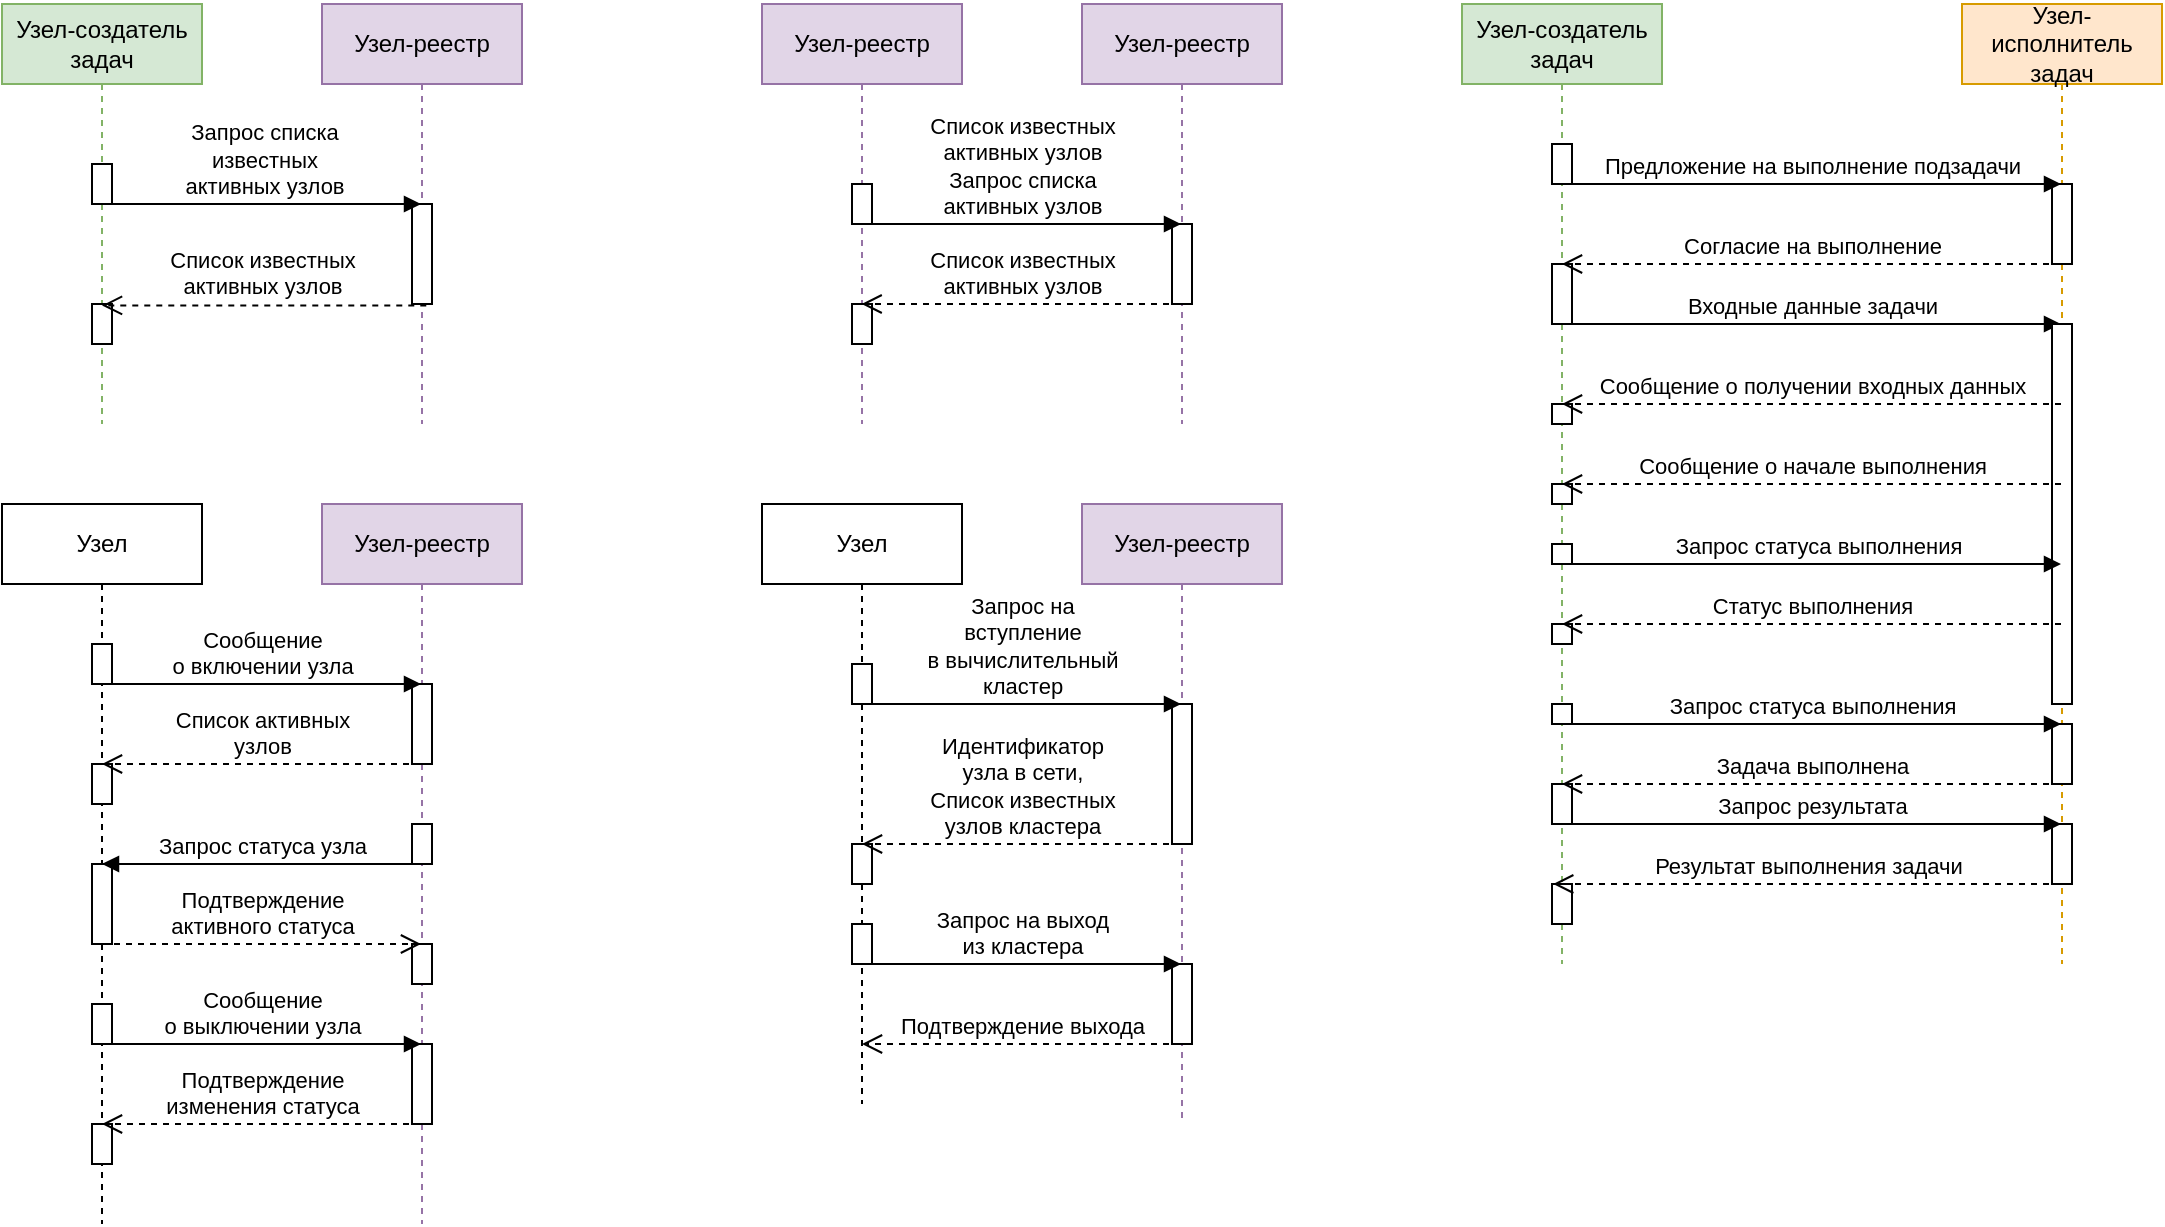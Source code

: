 <mxfile version="18.0.6" type="device"><diagram id="HWeAyWO7NrW-C5AWUCSp" name="Страница 1"><mxGraphModel dx="825" dy="490" grid="1" gridSize="10" guides="1" tooltips="1" connect="1" arrows="1" fold="1" page="1" pageScale="1" pageWidth="1654" pageHeight="1169" math="0" shadow="0"><root><mxCell id="0"/><mxCell id="1" parent="0"/><mxCell id="9rcCWxdd2jfKvy0JdHKQ-15" value="Входные данные задачи" style="html=1;verticalAlign=bottom;endArrow=block;rounded=0;" parent="1" source="9rcCWxdd2jfKvy0JdHKQ-8" target="9rcCWxdd2jfKvy0JdHKQ-9" edge="1"><mxGeometry width="80" relative="1" as="geometry"><mxPoint x="1040" y="370" as="sourcePoint"/><mxPoint x="1120" y="370" as="targetPoint"/><Array as="points"><mxPoint x="1110" y="350"/></Array></mxGeometry></mxCell><mxCell id="I5EP4IL7OgbF3l4RoAlv-1" value="Узел" style="shape=umlLifeline;perimeter=lifelinePerimeter;whiteSpace=wrap;html=1;container=1;collapsible=0;recursiveResize=0;outlineConnect=0;" parent="1" vertex="1"><mxGeometry x="590" y="440" width="100" height="300" as="geometry"/></mxCell><mxCell id="I5EP4IL7OgbF3l4RoAlv-3" value="" style="html=1;points=[];perimeter=orthogonalPerimeter;" parent="I5EP4IL7OgbF3l4RoAlv-1" vertex="1"><mxGeometry x="45" y="80" width="10" height="20" as="geometry"/></mxCell><mxCell id="I5EP4IL7OgbF3l4RoAlv-14" value="" style="html=1;points=[];perimeter=orthogonalPerimeter;" parent="I5EP4IL7OgbF3l4RoAlv-1" vertex="1"><mxGeometry x="45" y="170" width="10" height="20" as="geometry"/></mxCell><mxCell id="I5EP4IL7OgbF3l4RoAlv-33" value="" style="html=1;points=[];perimeter=orthogonalPerimeter;" parent="I5EP4IL7OgbF3l4RoAlv-1" vertex="1"><mxGeometry x="45" y="210" width="10" height="20" as="geometry"/></mxCell><mxCell id="I5EP4IL7OgbF3l4RoAlv-2" value="Узел-реестр" style="shape=umlLifeline;perimeter=lifelinePerimeter;whiteSpace=wrap;html=1;container=1;collapsible=0;recursiveResize=0;outlineConnect=0;fillColor=#e1d5e7;strokeColor=#9673a6;" parent="1" vertex="1"><mxGeometry x="750" y="440" width="100" height="310" as="geometry"/></mxCell><mxCell id="I5EP4IL7OgbF3l4RoAlv-5" value="" style="html=1;points=[];perimeter=orthogonalPerimeter;" parent="I5EP4IL7OgbF3l4RoAlv-2" vertex="1"><mxGeometry x="45" y="100" width="10" height="70" as="geometry"/></mxCell><mxCell id="I5EP4IL7OgbF3l4RoAlv-35" value="" style="html=1;points=[];perimeter=orthogonalPerimeter;" parent="I5EP4IL7OgbF3l4RoAlv-2" vertex="1"><mxGeometry x="45" y="230" width="10" height="40" as="geometry"/></mxCell><mxCell id="I5EP4IL7OgbF3l4RoAlv-4" value="Запрос на &lt;br&gt;вступление&lt;br&gt;в вычислительный &lt;br&gt;кластер" style="html=1;verticalAlign=bottom;endArrow=block;rounded=0;" parent="1" source="I5EP4IL7OgbF3l4RoAlv-1" target="I5EP4IL7OgbF3l4RoAlv-2" edge="1"><mxGeometry x="-0.001" width="80" relative="1" as="geometry"><mxPoint x="690" y="530" as="sourcePoint"/><mxPoint x="770" y="530" as="targetPoint"/><Array as="points"><mxPoint x="660" y="540"/><mxPoint x="750" y="540"/></Array><mxPoint as="offset"/></mxGeometry></mxCell><mxCell id="I5EP4IL7OgbF3l4RoAlv-6" value="Идентификатор &lt;br&gt;узла в сети,&lt;br&gt;Список известных &lt;br&gt;узлов кластера" style="html=1;verticalAlign=bottom;endArrow=open;dashed=1;endSize=8;rounded=0;" parent="1" source="I5EP4IL7OgbF3l4RoAlv-2" target="I5EP4IL7OgbF3l4RoAlv-1" edge="1"><mxGeometry x="-0.003" relative="1" as="geometry"><mxPoint x="800" y="570" as="sourcePoint"/><mxPoint x="670" y="570" as="targetPoint"/><Array as="points"><mxPoint x="780" y="610"/><mxPoint x="760" y="610"/></Array><mxPoint as="offset"/></mxGeometry></mxCell><mxCell id="I5EP4IL7OgbF3l4RoAlv-7" value="Узел" style="shape=umlLifeline;perimeter=lifelinePerimeter;whiteSpace=wrap;html=1;container=1;collapsible=0;recursiveResize=0;outlineConnect=0;" parent="1" vertex="1"><mxGeometry x="210" y="440" width="100" height="360" as="geometry"/></mxCell><mxCell id="I5EP4IL7OgbF3l4RoAlv-8" value="" style="html=1;points=[];perimeter=orthogonalPerimeter;" parent="I5EP4IL7OgbF3l4RoAlv-7" vertex="1"><mxGeometry x="45" y="70" width="10" height="20" as="geometry"/></mxCell><mxCell id="I5EP4IL7OgbF3l4RoAlv-13" value="" style="html=1;points=[];perimeter=orthogonalPerimeter;" parent="I5EP4IL7OgbF3l4RoAlv-7" vertex="1"><mxGeometry x="45" y="130" width="10" height="20" as="geometry"/></mxCell><mxCell id="I5EP4IL7OgbF3l4RoAlv-27" value="" style="html=1;points=[];perimeter=orthogonalPerimeter;" parent="I5EP4IL7OgbF3l4RoAlv-7" vertex="1"><mxGeometry x="45" y="180" width="10" height="40" as="geometry"/></mxCell><mxCell id="I5EP4IL7OgbF3l4RoAlv-15" value="" style="html=1;points=[];perimeter=orthogonalPerimeter;" parent="I5EP4IL7OgbF3l4RoAlv-7" vertex="1"><mxGeometry x="45" y="250" width="10" height="20" as="geometry"/></mxCell><mxCell id="I5EP4IL7OgbF3l4RoAlv-28" value="" style="html=1;verticalAlign=bottom;endArrow=none;rounded=0;" parent="I5EP4IL7OgbF3l4RoAlv-7" source="I5EP4IL7OgbF3l4RoAlv-7" target="I5EP4IL7OgbF3l4RoAlv-15" edge="1"><mxGeometry width="80" relative="1" as="geometry"><mxPoint x="50.1" y="250" as="sourcePoint"/><mxPoint x="209.5" y="250" as="targetPoint"/><Array as="points"/></mxGeometry></mxCell><mxCell id="I5EP4IL7OgbF3l4RoAlv-32" value="" style="html=1;points=[];perimeter=orthogonalPerimeter;" parent="I5EP4IL7OgbF3l4RoAlv-7" vertex="1"><mxGeometry x="45" y="310" width="10" height="20" as="geometry"/></mxCell><mxCell id="I5EP4IL7OgbF3l4RoAlv-9" value="Узел-реестр" style="shape=umlLifeline;perimeter=lifelinePerimeter;whiteSpace=wrap;html=1;container=1;collapsible=0;recursiveResize=0;outlineConnect=0;fillColor=#e1d5e7;strokeColor=#9673a6;" parent="1" vertex="1"><mxGeometry x="370" y="440" width="100" height="360" as="geometry"/></mxCell><mxCell id="I5EP4IL7OgbF3l4RoAlv-10" value="" style="html=1;points=[];perimeter=orthogonalPerimeter;" parent="I5EP4IL7OgbF3l4RoAlv-9" vertex="1"><mxGeometry x="45" y="90" width="10" height="40" as="geometry"/></mxCell><mxCell id="I5EP4IL7OgbF3l4RoAlv-17" value="" style="html=1;points=[];perimeter=orthogonalPerimeter;" parent="I5EP4IL7OgbF3l4RoAlv-9" vertex="1"><mxGeometry x="45" y="270" width="10" height="40" as="geometry"/></mxCell><mxCell id="I5EP4IL7OgbF3l4RoAlv-25" value="" style="html=1;points=[];perimeter=orthogonalPerimeter;" parent="I5EP4IL7OgbF3l4RoAlv-9" vertex="1"><mxGeometry x="45" y="160" width="10" height="20" as="geometry"/></mxCell><mxCell id="I5EP4IL7OgbF3l4RoAlv-31" value="" style="html=1;points=[];perimeter=orthogonalPerimeter;" parent="I5EP4IL7OgbF3l4RoAlv-9" vertex="1"><mxGeometry x="45" y="220" width="10" height="20" as="geometry"/></mxCell><mxCell id="I5EP4IL7OgbF3l4RoAlv-11" value="Сообщение &lt;br&gt;о включении узла" style="html=1;verticalAlign=bottom;endArrow=block;rounded=0;" parent="1" source="I5EP4IL7OgbF3l4RoAlv-7" target="I5EP4IL7OgbF3l4RoAlv-9" edge="1"><mxGeometry width="80" relative="1" as="geometry"><mxPoint x="290" y="530" as="sourcePoint"/><mxPoint x="370" y="530" as="targetPoint"/><Array as="points"><mxPoint x="360" y="530"/></Array></mxGeometry></mxCell><mxCell id="I5EP4IL7OgbF3l4RoAlv-12" value="Список активных&lt;br&gt;узлов" style="html=1;verticalAlign=bottom;endArrow=open;dashed=1;endSize=8;rounded=0;" parent="1" source="I5EP4IL7OgbF3l4RoAlv-9" target="I5EP4IL7OgbF3l4RoAlv-7" edge="1"><mxGeometry relative="1" as="geometry"><mxPoint x="380" y="570" as="sourcePoint"/><mxPoint x="300" y="570" as="targetPoint"/><Array as="points"><mxPoint x="350" y="570"/></Array></mxGeometry></mxCell><mxCell id="I5EP4IL7OgbF3l4RoAlv-16" value="Сообщение &lt;br&gt;о выключении узла" style="html=1;verticalAlign=bottom;endArrow=block;rounded=0;startArrow=none;" parent="1" source="I5EP4IL7OgbF3l4RoAlv-7" target="I5EP4IL7OgbF3l4RoAlv-9" edge="1"><mxGeometry width="80" relative="1" as="geometry"><mxPoint x="300" y="650" as="sourcePoint"/><mxPoint x="380" y="650" as="targetPoint"/><Array as="points"><mxPoint x="350" y="710"/><mxPoint x="370" y="710"/></Array></mxGeometry></mxCell><mxCell id="I5EP4IL7OgbF3l4RoAlv-18" value="Подтверждение &lt;br&gt;изменения статуса" style="html=1;verticalAlign=bottom;endArrow=open;dashed=1;endSize=8;rounded=0;" parent="1" source="I5EP4IL7OgbF3l4RoAlv-9" target="I5EP4IL7OgbF3l4RoAlv-7" edge="1"><mxGeometry x="-0.003" relative="1" as="geometry"><mxPoint x="380" y="690" as="sourcePoint"/><mxPoint x="300" y="690" as="targetPoint"/><Array as="points"><mxPoint x="380" y="750"/><mxPoint x="360" y="750"/></Array><mxPoint as="offset"/></mxGeometry></mxCell><mxCell id="I5EP4IL7OgbF3l4RoAlv-26" value="Запрос статуса узла" style="html=1;verticalAlign=bottom;endArrow=block;rounded=0;" parent="1" source="I5EP4IL7OgbF3l4RoAlv-9" target="I5EP4IL7OgbF3l4RoAlv-7" edge="1"><mxGeometry width="80" relative="1" as="geometry"><mxPoint x="480" y="640" as="sourcePoint"/><mxPoint x="560" y="640" as="targetPoint"/><Array as="points"><mxPoint x="380" y="620"/></Array></mxGeometry></mxCell><mxCell id="I5EP4IL7OgbF3l4RoAlv-30" value="Подтверждение&lt;br&gt;активного статуса" style="html=1;verticalAlign=bottom;endArrow=open;dashed=1;endSize=8;rounded=0;" parent="1" source="I5EP4IL7OgbF3l4RoAlv-7" target="I5EP4IL7OgbF3l4RoAlv-9" edge="1"><mxGeometry relative="1" as="geometry"><mxPoint x="540" y="650" as="sourcePoint"/><mxPoint x="460" y="650" as="targetPoint"/><Array as="points"><mxPoint x="390" y="660"/></Array></mxGeometry></mxCell><mxCell id="I5EP4IL7OgbF3l4RoAlv-34" value="Запрос на выход&lt;br&gt;из кластера" style="html=1;verticalAlign=bottom;endArrow=block;rounded=0;" parent="1" source="I5EP4IL7OgbF3l4RoAlv-1" target="I5EP4IL7OgbF3l4RoAlv-2" edge="1"><mxGeometry width="80" relative="1" as="geometry"><mxPoint x="680" y="650" as="sourcePoint"/><mxPoint x="760" y="650" as="targetPoint"/><Array as="points"><mxPoint x="740" y="670"/><mxPoint x="780" y="670"/></Array></mxGeometry></mxCell><mxCell id="I5EP4IL7OgbF3l4RoAlv-36" value="Подтверждение выхода" style="html=1;verticalAlign=bottom;endArrow=open;dashed=1;endSize=8;rounded=0;" parent="1" source="I5EP4IL7OgbF3l4RoAlv-2" target="I5EP4IL7OgbF3l4RoAlv-1" edge="1"><mxGeometry relative="1" as="geometry"><mxPoint x="780" y="700" as="sourcePoint"/><mxPoint x="700" y="700" as="targetPoint"/><Array as="points"><mxPoint x="780" y="710"/></Array></mxGeometry></mxCell><mxCell id="I5EP4IL7OgbF3l4RoAlv-43" value="Узел-реестр" style="shape=umlLifeline;perimeter=lifelinePerimeter;whiteSpace=wrap;html=1;container=1;collapsible=0;recursiveResize=0;outlineConnect=0;fillColor=#e1d5e7;strokeColor=#9673a6;" parent="1" vertex="1"><mxGeometry x="750" y="190" width="100" height="210" as="geometry"/></mxCell><mxCell id="I5EP4IL7OgbF3l4RoAlv-46" value="" style="html=1;points=[];perimeter=orthogonalPerimeter;" parent="I5EP4IL7OgbF3l4RoAlv-43" vertex="1"><mxGeometry x="45" y="110" width="10" height="40" as="geometry"/></mxCell><mxCell id="I5EP4IL7OgbF3l4RoAlv-48" value="" style="html=1;verticalAlign=bottom;endArrow=none;rounded=0;" parent="I5EP4IL7OgbF3l4RoAlv-43" source="I5EP4IL7OgbF3l4RoAlv-43" edge="1"><mxGeometry width="80" relative="1" as="geometry"><mxPoint x="50.1" y="250" as="sourcePoint"/><mxPoint x="50" y="200" as="targetPoint"/><Array as="points"/></mxGeometry></mxCell><mxCell id="I5EP4IL7OgbF3l4RoAlv-50" value="Узел-реестр" style="shape=umlLifeline;perimeter=lifelinePerimeter;whiteSpace=wrap;html=1;container=1;collapsible=0;recursiveResize=0;outlineConnect=0;fillColor=#e1d5e7;strokeColor=#9673a6;" parent="1" vertex="1"><mxGeometry x="590" y="190" width="100" height="210" as="geometry"/></mxCell><mxCell id="I5EP4IL7OgbF3l4RoAlv-53" value="" style="html=1;points=[];perimeter=orthogonalPerimeter;" parent="I5EP4IL7OgbF3l4RoAlv-50" vertex="1"><mxGeometry x="45" y="90" width="10" height="20" as="geometry"/></mxCell><mxCell id="I5EP4IL7OgbF3l4RoAlv-54" value="" style="html=1;points=[];perimeter=orthogonalPerimeter;" parent="I5EP4IL7OgbF3l4RoAlv-50" vertex="1"><mxGeometry x="45" y="150" width="10" height="20" as="geometry"/></mxCell><mxCell id="I5EP4IL7OgbF3l4RoAlv-59" value="Список известных&lt;br&gt;активных узлов&lt;br&gt;Запрос списка &lt;br&gt;активных узлов" style="html=1;verticalAlign=bottom;endArrow=block;rounded=0;" parent="1" edge="1"><mxGeometry width="80" relative="1" as="geometry"><mxPoint x="639.81" y="300" as="sourcePoint"/><mxPoint x="799.5" y="300" as="targetPoint"/><Array as="points"><mxPoint x="730" y="300"/></Array></mxGeometry></mxCell><mxCell id="I5EP4IL7OgbF3l4RoAlv-60" value="Список известных&lt;br&gt;активных узлов" style="html=1;verticalAlign=bottom;endArrow=open;dashed=1;endSize=8;rounded=0;" parent="1" edge="1"><mxGeometry x="0.003" relative="1" as="geometry"><mxPoint x="799.5" y="340" as="sourcePoint"/><mxPoint x="639.81" y="340" as="targetPoint"/><Array as="points"><mxPoint x="720" y="340"/></Array><mxPoint as="offset"/></mxGeometry></mxCell><mxCell id="rmHCjnnkgUt65nS453H7-8" value="Узел-создатель задач" style="shape=umlLifeline;perimeter=lifelinePerimeter;whiteSpace=wrap;html=1;container=1;collapsible=0;recursiveResize=0;outlineConnect=0;fillColor=#d5e8d4;strokeColor=#82b366;" parent="1" vertex="1"><mxGeometry x="210" y="190" width="100" height="210" as="geometry"/></mxCell><mxCell id="rmHCjnnkgUt65nS453H7-10" value="" style="html=1;points=[];perimeter=orthogonalPerimeter;" parent="rmHCjnnkgUt65nS453H7-8" vertex="1"><mxGeometry x="45" y="80" width="10" height="20" as="geometry"/></mxCell><mxCell id="rmHCjnnkgUt65nS453H7-16" value="" style="html=1;points=[];perimeter=orthogonalPerimeter;" parent="rmHCjnnkgUt65nS453H7-8" vertex="1"><mxGeometry x="45" y="150" width="10" height="20" as="geometry"/></mxCell><mxCell id="rmHCjnnkgUt65nS453H7-9" value="Узел-реестр" style="shape=umlLifeline;perimeter=lifelinePerimeter;whiteSpace=wrap;html=1;container=1;collapsible=0;recursiveResize=0;outlineConnect=0;fillColor=#e1d5e7;strokeColor=#9673a6;" parent="1" vertex="1"><mxGeometry x="370" y="190" width="100" height="210" as="geometry"/></mxCell><mxCell id="rmHCjnnkgUt65nS453H7-12" value="" style="html=1;points=[];perimeter=orthogonalPerimeter;" parent="rmHCjnnkgUt65nS453H7-9" vertex="1"><mxGeometry x="45" y="100" width="10" height="50" as="geometry"/></mxCell><mxCell id="rmHCjnnkgUt65nS453H7-11" value="Запрос списка&lt;br&gt;известных&lt;br&gt;активных узлов" style="html=1;verticalAlign=bottom;endArrow=block;rounded=0;" parent="1" source="rmHCjnnkgUt65nS453H7-8" target="rmHCjnnkgUt65nS453H7-9" edge="1"><mxGeometry x="0.011" width="80" relative="1" as="geometry"><mxPoint x="320" y="280" as="sourcePoint"/><mxPoint x="400" y="280" as="targetPoint"/><Array as="points"><mxPoint x="340" y="290"/></Array><mxPoint as="offset"/></mxGeometry></mxCell><mxCell id="rmHCjnnkgUt65nS453H7-13" value="Список известных&lt;br&gt;активных узлов" style="html=1;verticalAlign=bottom;endArrow=open;dashed=1;endSize=8;rounded=0;exitX=0.714;exitY=1.014;exitDx=0;exitDy=0;exitPerimeter=0;" parent="1" source="rmHCjnnkgUt65nS453H7-12" target="rmHCjnnkgUt65nS453H7-8" edge="1"><mxGeometry x="0.012" y="-1" relative="1" as="geometry"><mxPoint x="390" y="350" as="sourcePoint"/><mxPoint x="310" y="350" as="targetPoint"/><mxPoint as="offset"/></mxGeometry></mxCell><mxCell id="9rcCWxdd2jfKvy0JdHKQ-8" value="Узел-создатель задач" style="shape=umlLifeline;perimeter=lifelinePerimeter;whiteSpace=wrap;html=1;container=1;collapsible=0;recursiveResize=0;outlineConnect=0;fillColor=#d5e8d4;strokeColor=#82b366;" parent="1" vertex="1"><mxGeometry x="940" y="190" width="100" height="480" as="geometry"/></mxCell><mxCell id="9rcCWxdd2jfKvy0JdHKQ-10" value="" style="html=1;points=[];perimeter=orthogonalPerimeter;" parent="9rcCWxdd2jfKvy0JdHKQ-8" vertex="1"><mxGeometry x="45" y="70" width="10" height="20" as="geometry"/></mxCell><mxCell id="9rcCWxdd2jfKvy0JdHKQ-14" value="" style="html=1;points=[];perimeter=orthogonalPerimeter;" parent="9rcCWxdd2jfKvy0JdHKQ-8" vertex="1"><mxGeometry x="45" y="130" width="10" height="30" as="geometry"/></mxCell><mxCell id="9rcCWxdd2jfKvy0JdHKQ-30" value="" style="html=1;points=[];perimeter=orthogonalPerimeter;" parent="9rcCWxdd2jfKvy0JdHKQ-8" vertex="1"><mxGeometry x="45" y="200" width="10" height="10" as="geometry"/></mxCell><mxCell id="9rcCWxdd2jfKvy0JdHKQ-32" value="" style="html=1;points=[];perimeter=orthogonalPerimeter;" parent="9rcCWxdd2jfKvy0JdHKQ-8" vertex="1"><mxGeometry x="45" y="240" width="10" height="10" as="geometry"/></mxCell><mxCell id="9rcCWxdd2jfKvy0JdHKQ-35" value="" style="html=1;points=[];perimeter=orthogonalPerimeter;" parent="9rcCWxdd2jfKvy0JdHKQ-8" vertex="1"><mxGeometry x="45" y="310" width="10" height="10" as="geometry"/></mxCell><mxCell id="9rcCWxdd2jfKvy0JdHKQ-36" value="" style="html=1;points=[];perimeter=orthogonalPerimeter;" parent="9rcCWxdd2jfKvy0JdHKQ-8" vertex="1"><mxGeometry x="45" y="350" width="10" height="10" as="geometry"/></mxCell><mxCell id="9rcCWxdd2jfKvy0JdHKQ-39" value="" style="html=1;verticalAlign=bottom;endArrow=none;rounded=0;" parent="9rcCWxdd2jfKvy0JdHKQ-8" source="9rcCWxdd2jfKvy0JdHKQ-8" edge="1"><mxGeometry width="80" relative="1" as="geometry"><mxPoint x="49.81" y="380" as="sourcePoint"/><mxPoint x="50.0" y="370" as="targetPoint"/><Array as="points"/></mxGeometry></mxCell><mxCell id="9rcCWxdd2jfKvy0JdHKQ-42" value="" style="html=1;points=[];perimeter=orthogonalPerimeter;" parent="9rcCWxdd2jfKvy0JdHKQ-8" vertex="1"><mxGeometry x="45" y="390" width="10" height="20" as="geometry"/></mxCell><mxCell id="TB7w0mJ07zSK_r849h5y-5" value="" style="html=1;points=[];perimeter=orthogonalPerimeter;" vertex="1" parent="9rcCWxdd2jfKvy0JdHKQ-8"><mxGeometry x="45" y="440" width="10" height="20" as="geometry"/></mxCell><mxCell id="9rcCWxdd2jfKvy0JdHKQ-9" value="Узел-исполнитель задач" style="shape=umlLifeline;perimeter=lifelinePerimeter;whiteSpace=wrap;html=1;container=1;collapsible=0;recursiveResize=0;outlineConnect=0;fillColor=#ffe6cc;strokeColor=#d79b00;" parent="1" vertex="1"><mxGeometry x="1190" y="190" width="100" height="480" as="geometry"/></mxCell><mxCell id="TB7w0mJ07zSK_r849h5y-3" value="Результат выполнения задачи" style="html=1;verticalAlign=bottom;endArrow=open;dashed=1;endSize=8;rounded=0;" edge="1" parent="9rcCWxdd2jfKvy0JdHKQ-9" source="9rcCWxdd2jfKvy0JdHKQ-9"><mxGeometry relative="1" as="geometry"><mxPoint x="45" y="440" as="sourcePoint"/><mxPoint x="-204.4" y="440" as="targetPoint"/><Array as="points"><mxPoint x="5.5" y="440"/><mxPoint x="-54.5" y="440"/><mxPoint x="-104.5" y="440"/></Array></mxGeometry></mxCell><mxCell id="9rcCWxdd2jfKvy0JdHKQ-12" value="" style="html=1;points=[];perimeter=orthogonalPerimeter;" parent="9rcCWxdd2jfKvy0JdHKQ-9" vertex="1"><mxGeometry x="45" y="90" width="10" height="40" as="geometry"/></mxCell><mxCell id="9rcCWxdd2jfKvy0JdHKQ-16" value="" style="html=1;points=[];perimeter=orthogonalPerimeter;" parent="9rcCWxdd2jfKvy0JdHKQ-9" vertex="1"><mxGeometry x="45" y="160" width="10" height="190" as="geometry"/></mxCell><mxCell id="9rcCWxdd2jfKvy0JdHKQ-41" value="" style="html=1;points=[];perimeter=orthogonalPerimeter;" parent="9rcCWxdd2jfKvy0JdHKQ-9" vertex="1"><mxGeometry x="45" y="360" width="10" height="30" as="geometry"/></mxCell><mxCell id="TB7w0mJ07zSK_r849h5y-2" value="" style="html=1;points=[];perimeter=orthogonalPerimeter;" vertex="1" parent="9rcCWxdd2jfKvy0JdHKQ-9"><mxGeometry x="45" y="410" width="10" height="30" as="geometry"/></mxCell><mxCell id="9rcCWxdd2jfKvy0JdHKQ-11" value="Предложение на выполнение подзадачи" style="html=1;verticalAlign=bottom;endArrow=block;rounded=0;" parent="1" source="9rcCWxdd2jfKvy0JdHKQ-8" target="9rcCWxdd2jfKvy0JdHKQ-9" edge="1"><mxGeometry width="80" relative="1" as="geometry"><mxPoint x="1030" y="290" as="sourcePoint"/><mxPoint x="1110" y="290" as="targetPoint"/><Array as="points"><mxPoint x="1110" y="280"/></Array></mxGeometry></mxCell><mxCell id="9rcCWxdd2jfKvy0JdHKQ-13" value="Согласие на выполнение" style="html=1;verticalAlign=bottom;endArrow=open;dashed=1;endSize=8;rounded=0;" parent="1" source="9rcCWxdd2jfKvy0JdHKQ-9" target="9rcCWxdd2jfKvy0JdHKQ-8" edge="1"><mxGeometry relative="1" as="geometry"><mxPoint x="1110" y="310" as="sourcePoint"/><mxPoint x="1030" y="310" as="targetPoint"/><Array as="points"><mxPoint x="1100" y="320"/></Array></mxGeometry></mxCell><mxCell id="9rcCWxdd2jfKvy0JdHKQ-23" value="Сообщение о получении входных данных" style="html=1;verticalAlign=bottom;endArrow=open;dashed=1;endSize=8;rounded=0;" parent="1" source="9rcCWxdd2jfKvy0JdHKQ-9" target="9rcCWxdd2jfKvy0JdHKQ-8" edge="1"><mxGeometry relative="1" as="geometry"><mxPoint x="1120" y="430" as="sourcePoint"/><mxPoint x="1040" y="430" as="targetPoint"/><Array as="points"><mxPoint x="1120" y="390"/><mxPoint x="1090" y="390"/></Array></mxGeometry></mxCell><mxCell id="9rcCWxdd2jfKvy0JdHKQ-24" value="Сообщение о начале выполнения" style="html=1;verticalAlign=bottom;endArrow=open;dashed=1;endSize=8;rounded=0;" parent="1" source="9rcCWxdd2jfKvy0JdHKQ-9" target="9rcCWxdd2jfKvy0JdHKQ-8" edge="1"><mxGeometry relative="1" as="geometry"><mxPoint x="1120" y="430" as="sourcePoint"/><mxPoint x="1040" y="430" as="targetPoint"/><Array as="points"><mxPoint x="1120" y="430"/></Array></mxGeometry></mxCell><mxCell id="9rcCWxdd2jfKvy0JdHKQ-25" value="Запрос статуса выполнения" style="html=1;verticalAlign=bottom;endArrow=block;rounded=0;startArrow=none;" parent="1" source="9rcCWxdd2jfKvy0JdHKQ-33" target="9rcCWxdd2jfKvy0JdHKQ-9" edge="1"><mxGeometry x="0.004" width="80" relative="1" as="geometry"><mxPoint x="1030" y="450" as="sourcePoint"/><mxPoint x="1110" y="450" as="targetPoint"/><Array as="points"><mxPoint x="1110" y="470"/></Array><mxPoint as="offset"/></mxGeometry></mxCell><mxCell id="9rcCWxdd2jfKvy0JdHKQ-26" value="Статус выполнения" style="html=1;verticalAlign=bottom;endArrow=open;dashed=1;endSize=8;rounded=0;" parent="1" source="9rcCWxdd2jfKvy0JdHKQ-9" target="9rcCWxdd2jfKvy0JdHKQ-8" edge="1"><mxGeometry relative="1" as="geometry"><mxPoint x="1120" y="490" as="sourcePoint"/><mxPoint x="1040" y="490" as="targetPoint"/><Array as="points"><mxPoint x="1140" y="500"/><mxPoint x="1110" y="500"/></Array></mxGeometry></mxCell><mxCell id="9rcCWxdd2jfKvy0JdHKQ-29" value="Запрос статуса выполнения" style="html=1;verticalAlign=bottom;endArrow=block;rounded=0;startArrow=none;" parent="1" source="9rcCWxdd2jfKvy0JdHKQ-8" target="9rcCWxdd2jfKvy0JdHKQ-9" edge="1"><mxGeometry width="80" relative="1" as="geometry"><mxPoint x="1000" y="570" as="sourcePoint"/><mxPoint x="1110" y="560" as="targetPoint"/><Array as="points"><mxPoint x="1020" y="550"/><mxPoint x="1210" y="550"/></Array></mxGeometry></mxCell><mxCell id="9rcCWxdd2jfKvy0JdHKQ-33" value="" style="html=1;points=[];perimeter=orthogonalPerimeter;" parent="1" vertex="1"><mxGeometry x="985" y="460" width="10" height="10" as="geometry"/></mxCell><mxCell id="9rcCWxdd2jfKvy0JdHKQ-34" value="" style="html=1;verticalAlign=bottom;endArrow=none;rounded=0;" parent="1" source="9rcCWxdd2jfKvy0JdHKQ-8" target="9rcCWxdd2jfKvy0JdHKQ-33" edge="1"><mxGeometry x="0.004" width="80" relative="1" as="geometry"><mxPoint x="989.81" y="470" as="sourcePoint"/><mxPoint x="1149.5" y="470" as="targetPoint"/><Array as="points"/><mxPoint as="offset"/></mxGeometry></mxCell><mxCell id="9rcCWxdd2jfKvy0JdHKQ-40" value="Задача выполнена" style="html=1;verticalAlign=bottom;endArrow=open;dashed=1;endSize=8;rounded=0;" parent="1" source="9rcCWxdd2jfKvy0JdHKQ-9" target="9rcCWxdd2jfKvy0JdHKQ-8" edge="1"><mxGeometry relative="1" as="geometry"><mxPoint x="1120" y="630" as="sourcePoint"/><mxPoint x="1040" y="630" as="targetPoint"/><Array as="points"><mxPoint x="1200" y="580"/><mxPoint x="1140" y="580"/><mxPoint x="1090" y="580"/></Array></mxGeometry></mxCell><mxCell id="TB7w0mJ07zSK_r849h5y-1" value="Запрос результата" style="html=1;verticalAlign=bottom;endArrow=block;rounded=0;startArrow=none;" edge="1" parent="1" source="9rcCWxdd2jfKvy0JdHKQ-8" target="9rcCWxdd2jfKvy0JdHKQ-9"><mxGeometry width="80" relative="1" as="geometry"><mxPoint x="985.0" y="600" as="sourcePoint"/><mxPoint x="1234.4" y="600" as="targetPoint"/><Array as="points"><mxPoint x="1014.9" y="600"/><mxPoint x="1204.9" y="600"/></Array></mxGeometry></mxCell></root></mxGraphModel></diagram></mxfile>